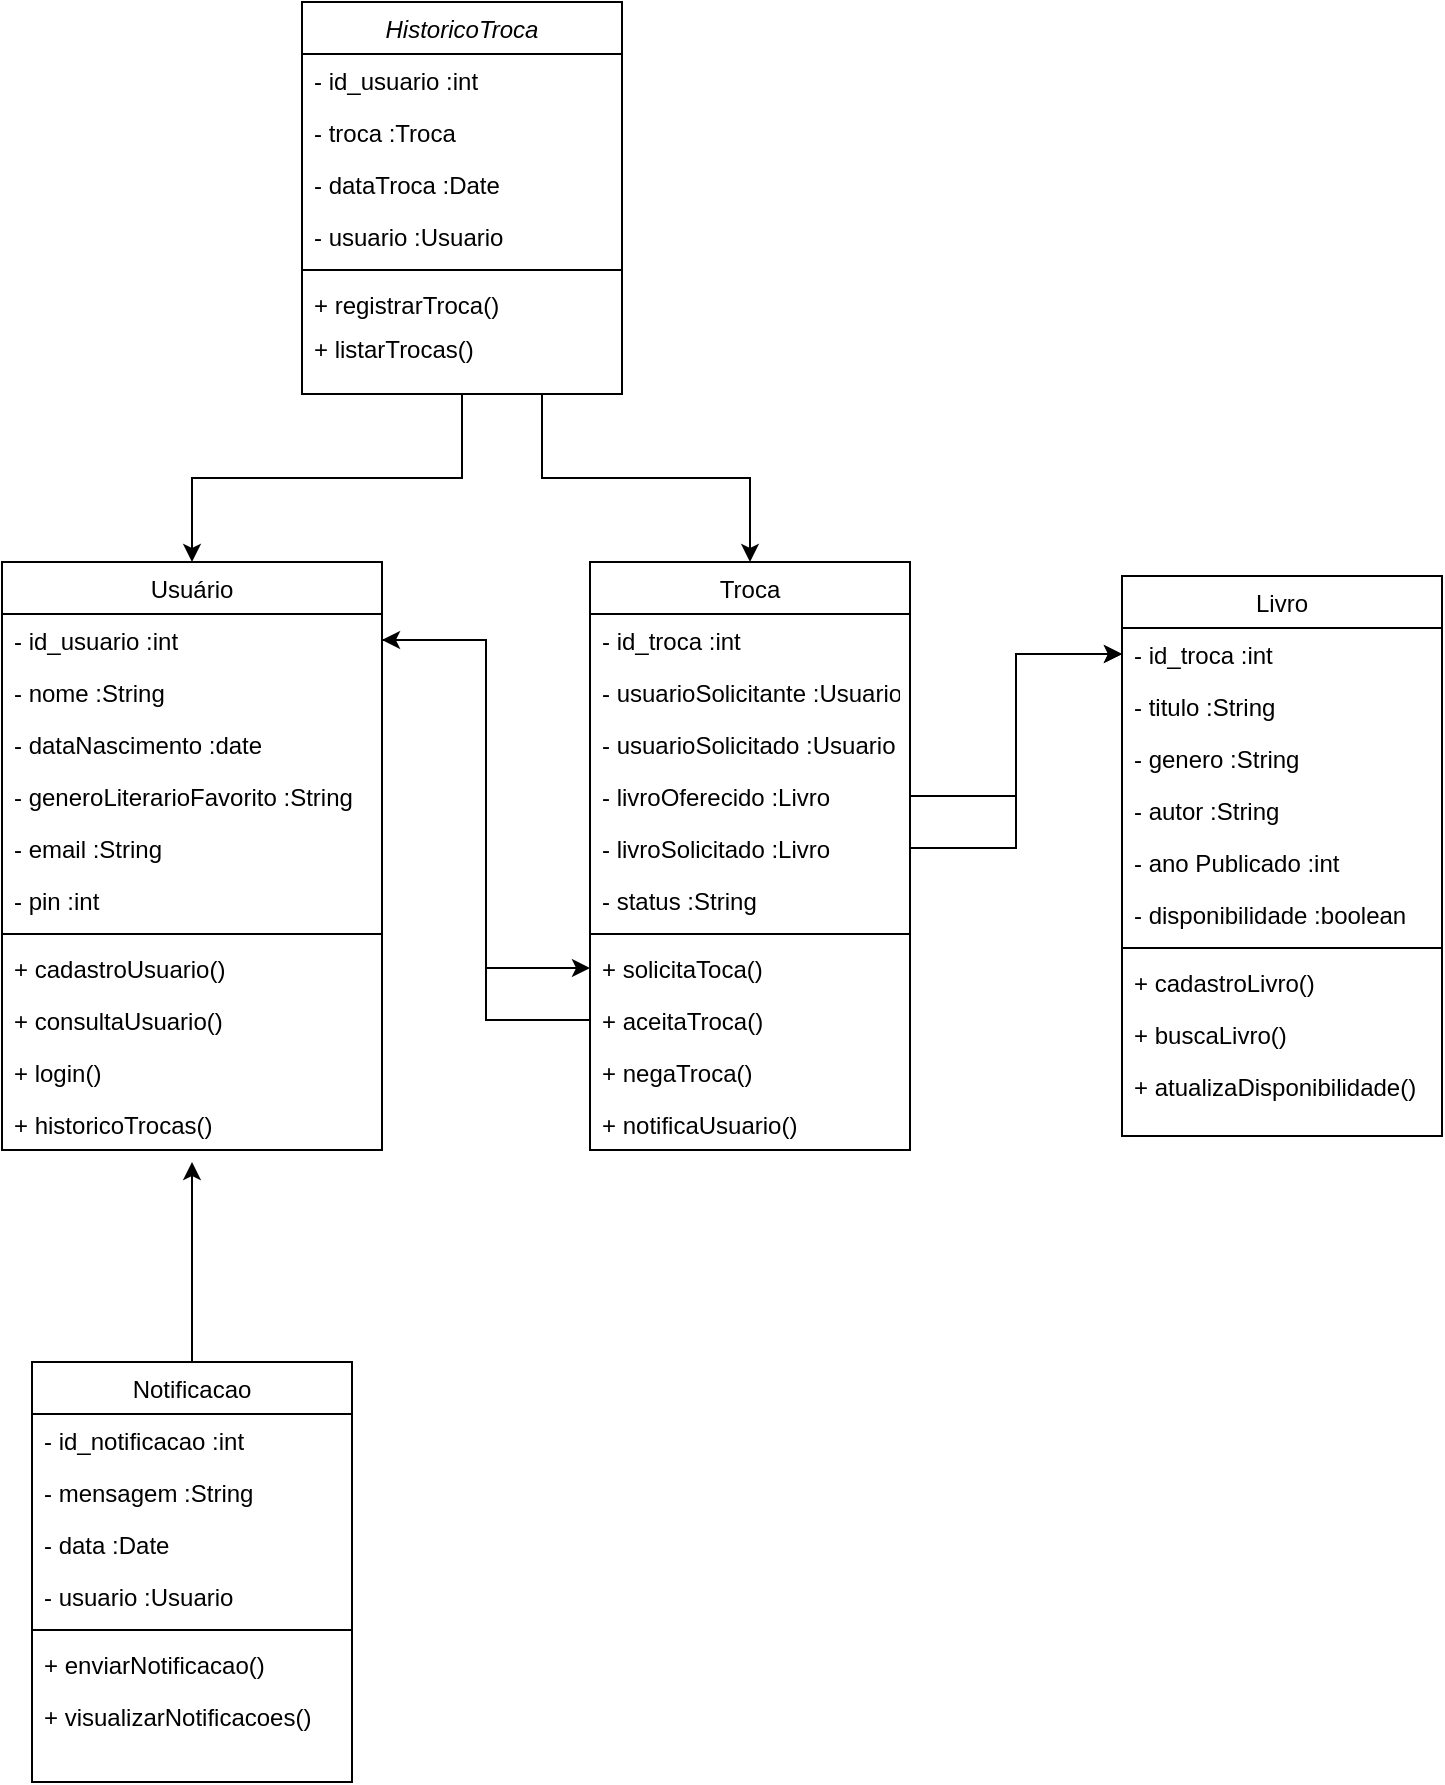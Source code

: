 <mxfile version="24.8.0">
  <diagram id="C5RBs43oDa-KdzZeNtuy" name="Page-1">
    <mxGraphModel dx="794" dy="446" grid="1" gridSize="10" guides="1" tooltips="1" connect="1" arrows="1" fold="1" page="1" pageScale="1" pageWidth="827" pageHeight="1169" math="0" shadow="0">
      <root>
        <mxCell id="WIyWlLk6GJQsqaUBKTNV-0" />
        <mxCell id="WIyWlLk6GJQsqaUBKTNV-1" parent="WIyWlLk6GJQsqaUBKTNV-0" />
        <mxCell id="d2XRazGBdtHG6jBJRNrX-40" style="edgeStyle=orthogonalEdgeStyle;rounded=0;orthogonalLoop=1;jettySize=auto;html=1;exitX=0.5;exitY=1;exitDx=0;exitDy=0;entryX=0.5;entryY=0;entryDx=0;entryDy=0;" edge="1" parent="WIyWlLk6GJQsqaUBKTNV-1" source="zkfFHV4jXpPFQw0GAbJ--0" target="d2XRazGBdtHG6jBJRNrX-5">
          <mxGeometry relative="1" as="geometry" />
        </mxCell>
        <mxCell id="d2XRazGBdtHG6jBJRNrX-41" style="edgeStyle=orthogonalEdgeStyle;rounded=0;orthogonalLoop=1;jettySize=auto;html=1;exitX=0.75;exitY=1;exitDx=0;exitDy=0;entryX=0.5;entryY=0;entryDx=0;entryDy=0;" edge="1" parent="WIyWlLk6GJQsqaUBKTNV-1" source="zkfFHV4jXpPFQw0GAbJ--0" target="zkfFHV4jXpPFQw0GAbJ--17">
          <mxGeometry relative="1" as="geometry" />
        </mxCell>
        <mxCell id="zkfFHV4jXpPFQw0GAbJ--0" value="HistoricoTroca" style="swimlane;fontStyle=2;align=center;verticalAlign=top;childLayout=stackLayout;horizontal=1;startSize=26;horizontalStack=0;resizeParent=1;resizeLast=0;collapsible=1;marginBottom=0;rounded=0;shadow=0;strokeWidth=1;" parent="WIyWlLk6GJQsqaUBKTNV-1" vertex="1">
          <mxGeometry x="190" y="70" width="160" height="196" as="geometry">
            <mxRectangle x="230" y="140" width="160" height="26" as="alternateBounds" />
          </mxGeometry>
        </mxCell>
        <mxCell id="zkfFHV4jXpPFQw0GAbJ--1" value="- id_usuario :int" style="text;align=left;verticalAlign=top;spacingLeft=4;spacingRight=4;overflow=hidden;rotatable=0;points=[[0,0.5],[1,0.5]];portConstraint=eastwest;" parent="zkfFHV4jXpPFQw0GAbJ--0" vertex="1">
          <mxGeometry y="26" width="160" height="26" as="geometry" />
        </mxCell>
        <mxCell id="zkfFHV4jXpPFQw0GAbJ--2" value="- troca :Troca" style="text;align=left;verticalAlign=top;spacingLeft=4;spacingRight=4;overflow=hidden;rotatable=0;points=[[0,0.5],[1,0.5]];portConstraint=eastwest;rounded=0;shadow=0;html=0;" parent="zkfFHV4jXpPFQw0GAbJ--0" vertex="1">
          <mxGeometry y="52" width="160" height="26" as="geometry" />
        </mxCell>
        <mxCell id="zkfFHV4jXpPFQw0GAbJ--3" value="- dataTroca :Date" style="text;align=left;verticalAlign=top;spacingLeft=4;spacingRight=4;overflow=hidden;rotatable=0;points=[[0,0.5],[1,0.5]];portConstraint=eastwest;rounded=0;shadow=0;html=0;" parent="zkfFHV4jXpPFQw0GAbJ--0" vertex="1">
          <mxGeometry y="78" width="160" height="26" as="geometry" />
        </mxCell>
        <mxCell id="d2XRazGBdtHG6jBJRNrX-0" value="- usuario :Usuario" style="text;align=left;verticalAlign=top;spacingLeft=4;spacingRight=4;overflow=hidden;rotatable=0;points=[[0,0.5],[1,0.5]];portConstraint=eastwest;rounded=0;shadow=0;html=0;" vertex="1" parent="zkfFHV4jXpPFQw0GAbJ--0">
          <mxGeometry y="104" width="160" height="26" as="geometry" />
        </mxCell>
        <mxCell id="zkfFHV4jXpPFQw0GAbJ--4" value="" style="line;html=1;strokeWidth=1;align=left;verticalAlign=middle;spacingTop=-1;spacingLeft=3;spacingRight=3;rotatable=0;labelPosition=right;points=[];portConstraint=eastwest;" parent="zkfFHV4jXpPFQw0GAbJ--0" vertex="1">
          <mxGeometry y="130" width="160" height="8" as="geometry" />
        </mxCell>
        <mxCell id="zkfFHV4jXpPFQw0GAbJ--5" value="+ registrarTroca()" style="text;align=left;verticalAlign=top;spacingLeft=4;spacingRight=4;overflow=hidden;rotatable=0;points=[[0,0.5],[1,0.5]];portConstraint=eastwest;" parent="zkfFHV4jXpPFQw0GAbJ--0" vertex="1">
          <mxGeometry y="138" width="160" height="22" as="geometry" />
        </mxCell>
        <mxCell id="d2XRazGBdtHG6jBJRNrX-1" value="+ listarTrocas()" style="text;align=left;verticalAlign=top;spacingLeft=4;spacingRight=4;overflow=hidden;rotatable=0;points=[[0,0.5],[1,0.5]];portConstraint=eastwest;" vertex="1" parent="zkfFHV4jXpPFQw0GAbJ--0">
          <mxGeometry y="160" width="160" height="22" as="geometry" />
        </mxCell>
        <mxCell id="zkfFHV4jXpPFQw0GAbJ--17" value="Troca" style="swimlane;fontStyle=0;align=center;verticalAlign=top;childLayout=stackLayout;horizontal=1;startSize=26;horizontalStack=0;resizeParent=1;resizeLast=0;collapsible=1;marginBottom=0;rounded=0;shadow=0;strokeWidth=1;" parent="WIyWlLk6GJQsqaUBKTNV-1" vertex="1">
          <mxGeometry x="334" y="350" width="160" height="294" as="geometry">
            <mxRectangle x="550" y="140" width="160" height="26" as="alternateBounds" />
          </mxGeometry>
        </mxCell>
        <mxCell id="zkfFHV4jXpPFQw0GAbJ--18" value="- id_troca :int" style="text;align=left;verticalAlign=top;spacingLeft=4;spacingRight=4;overflow=hidden;rotatable=0;points=[[0,0.5],[1,0.5]];portConstraint=eastwest;" parent="zkfFHV4jXpPFQw0GAbJ--17" vertex="1">
          <mxGeometry y="26" width="160" height="26" as="geometry" />
        </mxCell>
        <mxCell id="zkfFHV4jXpPFQw0GAbJ--19" value="- usuarioSolicitante :Usuario" style="text;align=left;verticalAlign=top;spacingLeft=4;spacingRight=4;overflow=hidden;rotatable=0;points=[[0,0.5],[1,0.5]];portConstraint=eastwest;rounded=0;shadow=0;html=0;" parent="zkfFHV4jXpPFQw0GAbJ--17" vertex="1">
          <mxGeometry y="52" width="160" height="26" as="geometry" />
        </mxCell>
        <mxCell id="zkfFHV4jXpPFQw0GAbJ--20" value="- usuarioSolicitado :Usuario" style="text;align=left;verticalAlign=top;spacingLeft=4;spacingRight=4;overflow=hidden;rotatable=0;points=[[0,0.5],[1,0.5]];portConstraint=eastwest;rounded=0;shadow=0;html=0;" parent="zkfFHV4jXpPFQw0GAbJ--17" vertex="1">
          <mxGeometry y="78" width="160" height="26" as="geometry" />
        </mxCell>
        <mxCell id="zkfFHV4jXpPFQw0GAbJ--21" value="- livroOferecido :Livro" style="text;align=left;verticalAlign=top;spacingLeft=4;spacingRight=4;overflow=hidden;rotatable=0;points=[[0,0.5],[1,0.5]];portConstraint=eastwest;rounded=0;shadow=0;html=0;" parent="zkfFHV4jXpPFQw0GAbJ--17" vertex="1">
          <mxGeometry y="104" width="160" height="26" as="geometry" />
        </mxCell>
        <mxCell id="zkfFHV4jXpPFQw0GAbJ--22" value="- livroSolicitado :Livro" style="text;align=left;verticalAlign=top;spacingLeft=4;spacingRight=4;overflow=hidden;rotatable=0;points=[[0,0.5],[1,0.5]];portConstraint=eastwest;rounded=0;shadow=0;html=0;" parent="zkfFHV4jXpPFQw0GAbJ--17" vertex="1">
          <mxGeometry y="130" width="160" height="26" as="geometry" />
        </mxCell>
        <mxCell id="d2XRazGBdtHG6jBJRNrX-2" value="- status :String" style="text;align=left;verticalAlign=top;spacingLeft=4;spacingRight=4;overflow=hidden;rotatable=0;points=[[0,0.5],[1,0.5]];portConstraint=eastwest;rounded=0;shadow=0;html=0;" vertex="1" parent="zkfFHV4jXpPFQw0GAbJ--17">
          <mxGeometry y="156" width="160" height="26" as="geometry" />
        </mxCell>
        <mxCell id="zkfFHV4jXpPFQw0GAbJ--23" value="" style="line;html=1;strokeWidth=1;align=left;verticalAlign=middle;spacingTop=-1;spacingLeft=3;spacingRight=3;rotatable=0;labelPosition=right;points=[];portConstraint=eastwest;" parent="zkfFHV4jXpPFQw0GAbJ--17" vertex="1">
          <mxGeometry y="182" width="160" height="8" as="geometry" />
        </mxCell>
        <mxCell id="zkfFHV4jXpPFQw0GAbJ--24" value="+ solicitaToca()" style="text;align=left;verticalAlign=top;spacingLeft=4;spacingRight=4;overflow=hidden;rotatable=0;points=[[0,0.5],[1,0.5]];portConstraint=eastwest;" parent="zkfFHV4jXpPFQw0GAbJ--17" vertex="1">
          <mxGeometry y="190" width="160" height="26" as="geometry" />
        </mxCell>
        <mxCell id="zkfFHV4jXpPFQw0GAbJ--25" value="+ aceitaTroca()" style="text;align=left;verticalAlign=top;spacingLeft=4;spacingRight=4;overflow=hidden;rotatable=0;points=[[0,0.5],[1,0.5]];portConstraint=eastwest;" parent="zkfFHV4jXpPFQw0GAbJ--17" vertex="1">
          <mxGeometry y="216" width="160" height="26" as="geometry" />
        </mxCell>
        <mxCell id="d2XRazGBdtHG6jBJRNrX-3" value="+ negaTroca()" style="text;align=left;verticalAlign=top;spacingLeft=4;spacingRight=4;overflow=hidden;rotatable=0;points=[[0,0.5],[1,0.5]];portConstraint=eastwest;" vertex="1" parent="zkfFHV4jXpPFQw0GAbJ--17">
          <mxGeometry y="242" width="160" height="26" as="geometry" />
        </mxCell>
        <mxCell id="d2XRazGBdtHG6jBJRNrX-4" value="+ notificaUsuario()" style="text;align=left;verticalAlign=top;spacingLeft=4;spacingRight=4;overflow=hidden;rotatable=0;points=[[0,0.5],[1,0.5]];portConstraint=eastwest;" vertex="1" parent="zkfFHV4jXpPFQw0GAbJ--17">
          <mxGeometry y="268" width="160" height="26" as="geometry" />
        </mxCell>
        <mxCell id="d2XRazGBdtHG6jBJRNrX-5" value="Usuário" style="swimlane;fontStyle=0;align=center;verticalAlign=top;childLayout=stackLayout;horizontal=1;startSize=26;horizontalStack=0;resizeParent=1;resizeLast=0;collapsible=1;marginBottom=0;rounded=0;shadow=0;strokeWidth=1;" vertex="1" parent="WIyWlLk6GJQsqaUBKTNV-1">
          <mxGeometry x="40" y="350" width="190" height="294" as="geometry">
            <mxRectangle x="550" y="140" width="160" height="26" as="alternateBounds" />
          </mxGeometry>
        </mxCell>
        <mxCell id="d2XRazGBdtHG6jBJRNrX-6" value="- id_usuario :int" style="text;align=left;verticalAlign=top;spacingLeft=4;spacingRight=4;overflow=hidden;rotatable=0;points=[[0,0.5],[1,0.5]];portConstraint=eastwest;" vertex="1" parent="d2XRazGBdtHG6jBJRNrX-5">
          <mxGeometry y="26" width="190" height="26" as="geometry" />
        </mxCell>
        <mxCell id="d2XRazGBdtHG6jBJRNrX-7" value="- nome :String" style="text;align=left;verticalAlign=top;spacingLeft=4;spacingRight=4;overflow=hidden;rotatable=0;points=[[0,0.5],[1,0.5]];portConstraint=eastwest;rounded=0;shadow=0;html=0;" vertex="1" parent="d2XRazGBdtHG6jBJRNrX-5">
          <mxGeometry y="52" width="190" height="26" as="geometry" />
        </mxCell>
        <mxCell id="d2XRazGBdtHG6jBJRNrX-8" value="- dataNascimento :date" style="text;align=left;verticalAlign=top;spacingLeft=4;spacingRight=4;overflow=hidden;rotatable=0;points=[[0,0.5],[1,0.5]];portConstraint=eastwest;rounded=0;shadow=0;html=0;" vertex="1" parent="d2XRazGBdtHG6jBJRNrX-5">
          <mxGeometry y="78" width="190" height="26" as="geometry" />
        </mxCell>
        <mxCell id="d2XRazGBdtHG6jBJRNrX-9" value="- generoLiterarioFavorito :String" style="text;align=left;verticalAlign=top;spacingLeft=4;spacingRight=4;overflow=hidden;rotatable=0;points=[[0,0.5],[1,0.5]];portConstraint=eastwest;rounded=0;shadow=0;html=0;" vertex="1" parent="d2XRazGBdtHG6jBJRNrX-5">
          <mxGeometry y="104" width="190" height="26" as="geometry" />
        </mxCell>
        <mxCell id="d2XRazGBdtHG6jBJRNrX-10" value="- email :String" style="text;align=left;verticalAlign=top;spacingLeft=4;spacingRight=4;overflow=hidden;rotatable=0;points=[[0,0.5],[1,0.5]];portConstraint=eastwest;rounded=0;shadow=0;html=0;" vertex="1" parent="d2XRazGBdtHG6jBJRNrX-5">
          <mxGeometry y="130" width="190" height="26" as="geometry" />
        </mxCell>
        <mxCell id="d2XRazGBdtHG6jBJRNrX-11" value="- pin :int" style="text;align=left;verticalAlign=top;spacingLeft=4;spacingRight=4;overflow=hidden;rotatable=0;points=[[0,0.5],[1,0.5]];portConstraint=eastwest;rounded=0;shadow=0;html=0;" vertex="1" parent="d2XRazGBdtHG6jBJRNrX-5">
          <mxGeometry y="156" width="190" height="26" as="geometry" />
        </mxCell>
        <mxCell id="d2XRazGBdtHG6jBJRNrX-12" value="" style="line;html=1;strokeWidth=1;align=left;verticalAlign=middle;spacingTop=-1;spacingLeft=3;spacingRight=3;rotatable=0;labelPosition=right;points=[];portConstraint=eastwest;" vertex="1" parent="d2XRazGBdtHG6jBJRNrX-5">
          <mxGeometry y="182" width="190" height="8" as="geometry" />
        </mxCell>
        <mxCell id="d2XRazGBdtHG6jBJRNrX-13" value="+ cadastroUsuario()" style="text;align=left;verticalAlign=top;spacingLeft=4;spacingRight=4;overflow=hidden;rotatable=0;points=[[0,0.5],[1,0.5]];portConstraint=eastwest;" vertex="1" parent="d2XRazGBdtHG6jBJRNrX-5">
          <mxGeometry y="190" width="190" height="26" as="geometry" />
        </mxCell>
        <mxCell id="d2XRazGBdtHG6jBJRNrX-14" value="+ consultaUsuario()" style="text;align=left;verticalAlign=top;spacingLeft=4;spacingRight=4;overflow=hidden;rotatable=0;points=[[0,0.5],[1,0.5]];portConstraint=eastwest;" vertex="1" parent="d2XRazGBdtHG6jBJRNrX-5">
          <mxGeometry y="216" width="190" height="26" as="geometry" />
        </mxCell>
        <mxCell id="d2XRazGBdtHG6jBJRNrX-15" value="+ login()" style="text;align=left;verticalAlign=top;spacingLeft=4;spacingRight=4;overflow=hidden;rotatable=0;points=[[0,0.5],[1,0.5]];portConstraint=eastwest;" vertex="1" parent="d2XRazGBdtHG6jBJRNrX-5">
          <mxGeometry y="242" width="190" height="26" as="geometry" />
        </mxCell>
        <mxCell id="d2XRazGBdtHG6jBJRNrX-16" value="+ historicoTrocas()" style="text;align=left;verticalAlign=top;spacingLeft=4;spacingRight=4;overflow=hidden;rotatable=0;points=[[0,0.5],[1,0.5]];portConstraint=eastwest;" vertex="1" parent="d2XRazGBdtHG6jBJRNrX-5">
          <mxGeometry y="268" width="190" height="26" as="geometry" />
        </mxCell>
        <mxCell id="d2XRazGBdtHG6jBJRNrX-17" value="Livro" style="swimlane;fontStyle=0;align=center;verticalAlign=top;childLayout=stackLayout;horizontal=1;startSize=26;horizontalStack=0;resizeParent=1;resizeLast=0;collapsible=1;marginBottom=0;rounded=0;shadow=0;strokeWidth=1;" vertex="1" parent="WIyWlLk6GJQsqaUBKTNV-1">
          <mxGeometry x="600" y="357" width="160" height="280" as="geometry">
            <mxRectangle x="550" y="140" width="160" height="26" as="alternateBounds" />
          </mxGeometry>
        </mxCell>
        <mxCell id="d2XRazGBdtHG6jBJRNrX-18" value="- id_troca :int" style="text;align=left;verticalAlign=top;spacingLeft=4;spacingRight=4;overflow=hidden;rotatable=0;points=[[0,0.5],[1,0.5]];portConstraint=eastwest;" vertex="1" parent="d2XRazGBdtHG6jBJRNrX-17">
          <mxGeometry y="26" width="160" height="26" as="geometry" />
        </mxCell>
        <mxCell id="d2XRazGBdtHG6jBJRNrX-19" value="- titulo :String" style="text;align=left;verticalAlign=top;spacingLeft=4;spacingRight=4;overflow=hidden;rotatable=0;points=[[0,0.5],[1,0.5]];portConstraint=eastwest;rounded=0;shadow=0;html=0;" vertex="1" parent="d2XRazGBdtHG6jBJRNrX-17">
          <mxGeometry y="52" width="160" height="26" as="geometry" />
        </mxCell>
        <mxCell id="d2XRazGBdtHG6jBJRNrX-20" value="- genero :String" style="text;align=left;verticalAlign=top;spacingLeft=4;spacingRight=4;overflow=hidden;rotatable=0;points=[[0,0.5],[1,0.5]];portConstraint=eastwest;rounded=0;shadow=0;html=0;" vertex="1" parent="d2XRazGBdtHG6jBJRNrX-17">
          <mxGeometry y="78" width="160" height="26" as="geometry" />
        </mxCell>
        <mxCell id="d2XRazGBdtHG6jBJRNrX-21" value="- autor :String" style="text;align=left;verticalAlign=top;spacingLeft=4;spacingRight=4;overflow=hidden;rotatable=0;points=[[0,0.5],[1,0.5]];portConstraint=eastwest;rounded=0;shadow=0;html=0;" vertex="1" parent="d2XRazGBdtHG6jBJRNrX-17">
          <mxGeometry y="104" width="160" height="26" as="geometry" />
        </mxCell>
        <mxCell id="d2XRazGBdtHG6jBJRNrX-22" value="- ano Publicado :int" style="text;align=left;verticalAlign=top;spacingLeft=4;spacingRight=4;overflow=hidden;rotatable=0;points=[[0,0.5],[1,0.5]];portConstraint=eastwest;rounded=0;shadow=0;html=0;" vertex="1" parent="d2XRazGBdtHG6jBJRNrX-17">
          <mxGeometry y="130" width="160" height="26" as="geometry" />
        </mxCell>
        <mxCell id="d2XRazGBdtHG6jBJRNrX-23" value="- disponibilidade :boolean" style="text;align=left;verticalAlign=top;spacingLeft=4;spacingRight=4;overflow=hidden;rotatable=0;points=[[0,0.5],[1,0.5]];portConstraint=eastwest;rounded=0;shadow=0;html=0;" vertex="1" parent="d2XRazGBdtHG6jBJRNrX-17">
          <mxGeometry y="156" width="160" height="26" as="geometry" />
        </mxCell>
        <mxCell id="d2XRazGBdtHG6jBJRNrX-24" value="" style="line;html=1;strokeWidth=1;align=left;verticalAlign=middle;spacingTop=-1;spacingLeft=3;spacingRight=3;rotatable=0;labelPosition=right;points=[];portConstraint=eastwest;" vertex="1" parent="d2XRazGBdtHG6jBJRNrX-17">
          <mxGeometry y="182" width="160" height="8" as="geometry" />
        </mxCell>
        <mxCell id="d2XRazGBdtHG6jBJRNrX-25" value="+ cadastroLivro()" style="text;align=left;verticalAlign=top;spacingLeft=4;spacingRight=4;overflow=hidden;rotatable=0;points=[[0,0.5],[1,0.5]];portConstraint=eastwest;" vertex="1" parent="d2XRazGBdtHG6jBJRNrX-17">
          <mxGeometry y="190" width="160" height="26" as="geometry" />
        </mxCell>
        <mxCell id="d2XRazGBdtHG6jBJRNrX-26" value="+ buscaLivro()" style="text;align=left;verticalAlign=top;spacingLeft=4;spacingRight=4;overflow=hidden;rotatable=0;points=[[0,0.5],[1,0.5]];portConstraint=eastwest;" vertex="1" parent="d2XRazGBdtHG6jBJRNrX-17">
          <mxGeometry y="216" width="160" height="26" as="geometry" />
        </mxCell>
        <mxCell id="d2XRazGBdtHG6jBJRNrX-27" value="+ atualizaDisponibilidade()" style="text;align=left;verticalAlign=top;spacingLeft=4;spacingRight=4;overflow=hidden;rotatable=0;points=[[0,0.5],[1,0.5]];portConstraint=eastwest;" vertex="1" parent="d2XRazGBdtHG6jBJRNrX-17">
          <mxGeometry y="242" width="160" height="26" as="geometry" />
        </mxCell>
        <mxCell id="d2XRazGBdtHG6jBJRNrX-47" style="edgeStyle=orthogonalEdgeStyle;rounded=0;orthogonalLoop=1;jettySize=auto;html=1;" edge="1" parent="WIyWlLk6GJQsqaUBKTNV-1" source="d2XRazGBdtHG6jBJRNrX-29">
          <mxGeometry relative="1" as="geometry">
            <mxPoint x="135" y="650" as="targetPoint" />
          </mxGeometry>
        </mxCell>
        <mxCell id="d2XRazGBdtHG6jBJRNrX-29" value="Notificacao" style="swimlane;fontStyle=0;align=center;verticalAlign=top;childLayout=stackLayout;horizontal=1;startSize=26;horizontalStack=0;resizeParent=1;resizeLast=0;collapsible=1;marginBottom=0;rounded=0;shadow=0;strokeWidth=1;" vertex="1" parent="WIyWlLk6GJQsqaUBKTNV-1">
          <mxGeometry x="55" y="750" width="160" height="210" as="geometry">
            <mxRectangle x="550" y="140" width="160" height="26" as="alternateBounds" />
          </mxGeometry>
        </mxCell>
        <mxCell id="d2XRazGBdtHG6jBJRNrX-30" value="- id_notificacao :int" style="text;align=left;verticalAlign=top;spacingLeft=4;spacingRight=4;overflow=hidden;rotatable=0;points=[[0,0.5],[1,0.5]];portConstraint=eastwest;" vertex="1" parent="d2XRazGBdtHG6jBJRNrX-29">
          <mxGeometry y="26" width="160" height="26" as="geometry" />
        </mxCell>
        <mxCell id="d2XRazGBdtHG6jBJRNrX-31" value="- mensagem :String" style="text;align=left;verticalAlign=top;spacingLeft=4;spacingRight=4;overflow=hidden;rotatable=0;points=[[0,0.5],[1,0.5]];portConstraint=eastwest;rounded=0;shadow=0;html=0;" vertex="1" parent="d2XRazGBdtHG6jBJRNrX-29">
          <mxGeometry y="52" width="160" height="26" as="geometry" />
        </mxCell>
        <mxCell id="d2XRazGBdtHG6jBJRNrX-32" value="- data :Date" style="text;align=left;verticalAlign=top;spacingLeft=4;spacingRight=4;overflow=hidden;rotatable=0;points=[[0,0.5],[1,0.5]];portConstraint=eastwest;rounded=0;shadow=0;html=0;" vertex="1" parent="d2XRazGBdtHG6jBJRNrX-29">
          <mxGeometry y="78" width="160" height="26" as="geometry" />
        </mxCell>
        <mxCell id="d2XRazGBdtHG6jBJRNrX-33" value="- usuario :Usuario" style="text;align=left;verticalAlign=top;spacingLeft=4;spacingRight=4;overflow=hidden;rotatable=0;points=[[0,0.5],[1,0.5]];portConstraint=eastwest;rounded=0;shadow=0;html=0;" vertex="1" parent="d2XRazGBdtHG6jBJRNrX-29">
          <mxGeometry y="104" width="160" height="26" as="geometry" />
        </mxCell>
        <mxCell id="d2XRazGBdtHG6jBJRNrX-36" value="" style="line;html=1;strokeWidth=1;align=left;verticalAlign=middle;spacingTop=-1;spacingLeft=3;spacingRight=3;rotatable=0;labelPosition=right;points=[];portConstraint=eastwest;" vertex="1" parent="d2XRazGBdtHG6jBJRNrX-29">
          <mxGeometry y="130" width="160" height="8" as="geometry" />
        </mxCell>
        <mxCell id="d2XRazGBdtHG6jBJRNrX-37" value="+ enviarNotificacao()" style="text;align=left;verticalAlign=top;spacingLeft=4;spacingRight=4;overflow=hidden;rotatable=0;points=[[0,0.5],[1,0.5]];portConstraint=eastwest;" vertex="1" parent="d2XRazGBdtHG6jBJRNrX-29">
          <mxGeometry y="138" width="160" height="26" as="geometry" />
        </mxCell>
        <mxCell id="d2XRazGBdtHG6jBJRNrX-38" value="+ visualizarNotificacoes()" style="text;align=left;verticalAlign=top;spacingLeft=4;spacingRight=4;overflow=hidden;rotatable=0;points=[[0,0.5],[1,0.5]];portConstraint=eastwest;" vertex="1" parent="d2XRazGBdtHG6jBJRNrX-29">
          <mxGeometry y="164" width="160" height="26" as="geometry" />
        </mxCell>
        <mxCell id="d2XRazGBdtHG6jBJRNrX-42" style="edgeStyle=orthogonalEdgeStyle;rounded=0;orthogonalLoop=1;jettySize=auto;html=1;exitX=0;exitY=0.5;exitDx=0;exitDy=0;entryX=1;entryY=0.5;entryDx=0;entryDy=0;" edge="1" parent="WIyWlLk6GJQsqaUBKTNV-1" source="zkfFHV4jXpPFQw0GAbJ--25" target="d2XRazGBdtHG6jBJRNrX-6">
          <mxGeometry relative="1" as="geometry" />
        </mxCell>
        <mxCell id="d2XRazGBdtHG6jBJRNrX-44" style="edgeStyle=orthogonalEdgeStyle;rounded=0;orthogonalLoop=1;jettySize=auto;html=1;exitX=1;exitY=0.5;exitDx=0;exitDy=0;entryX=0;entryY=0.5;entryDx=0;entryDy=0;" edge="1" parent="WIyWlLk6GJQsqaUBKTNV-1" source="d2XRazGBdtHG6jBJRNrX-6" target="zkfFHV4jXpPFQw0GAbJ--24">
          <mxGeometry relative="1" as="geometry" />
        </mxCell>
        <mxCell id="d2XRazGBdtHG6jBJRNrX-45" style="edgeStyle=orthogonalEdgeStyle;rounded=0;orthogonalLoop=1;jettySize=auto;html=1;exitX=1;exitY=0.5;exitDx=0;exitDy=0;entryX=0;entryY=0.5;entryDx=0;entryDy=0;" edge="1" parent="WIyWlLk6GJQsqaUBKTNV-1" source="zkfFHV4jXpPFQw0GAbJ--21" target="d2XRazGBdtHG6jBJRNrX-18">
          <mxGeometry relative="1" as="geometry" />
        </mxCell>
        <mxCell id="d2XRazGBdtHG6jBJRNrX-46" style="edgeStyle=orthogonalEdgeStyle;rounded=0;orthogonalLoop=1;jettySize=auto;html=1;exitX=1;exitY=0.5;exitDx=0;exitDy=0;" edge="1" parent="WIyWlLk6GJQsqaUBKTNV-1" source="zkfFHV4jXpPFQw0GAbJ--22" target="d2XRazGBdtHG6jBJRNrX-18">
          <mxGeometry relative="1" as="geometry" />
        </mxCell>
      </root>
    </mxGraphModel>
  </diagram>
</mxfile>
